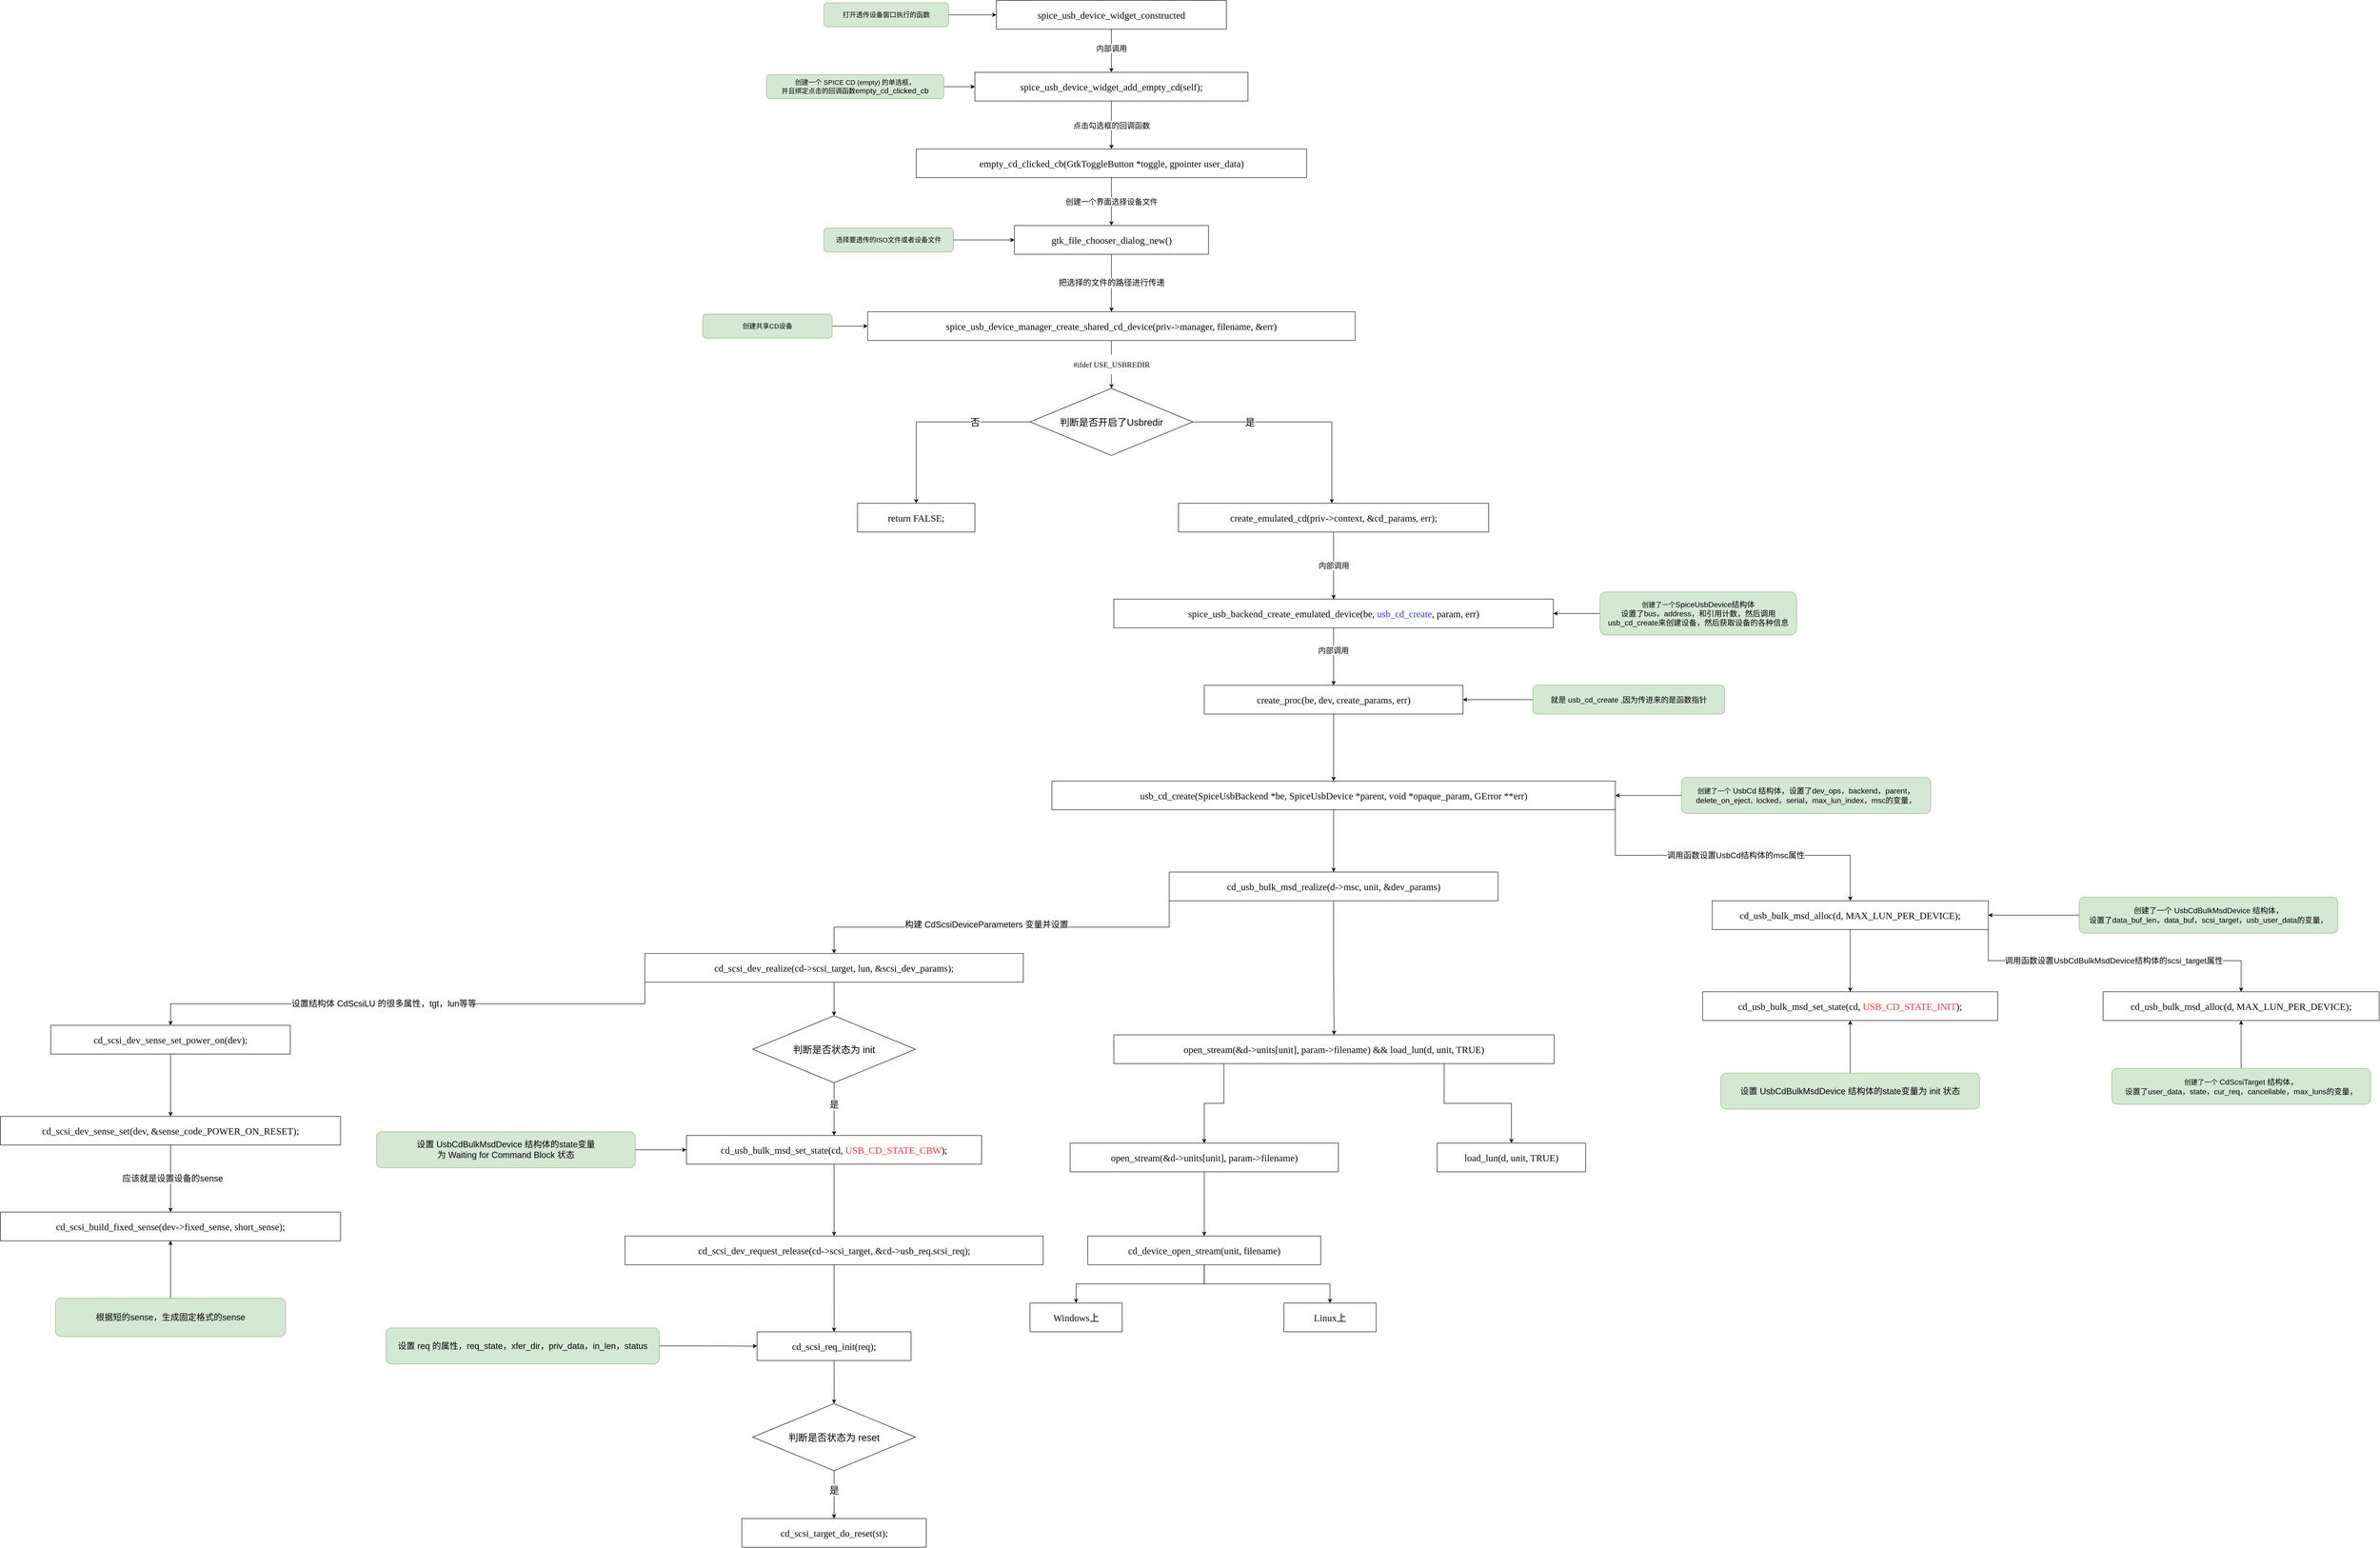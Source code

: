<mxfile version="21.2.1" type="github">
  <diagram name="第 1 页" id="EY6AYwfko7_sltbW0h-Z">
    <mxGraphModel dx="4168" dy="899" grid="1" gridSize="10" guides="1" tooltips="1" connect="1" arrows="1" fold="1" page="1" pageScale="1" pageWidth="827" pageHeight="1169" math="0" shadow="0">
      <root>
        <mxCell id="0" />
        <mxCell id="1" parent="0" />
        <mxCell id="2CJtTAYrKENx-c4gSzAz-6" style="edgeStyle=orthogonalEdgeStyle;rounded=0;orthogonalLoop=1;jettySize=auto;html=1;" edge="1" parent="1" source="2CJtTAYrKENx-c4gSzAz-1" target="2CJtTAYrKENx-c4gSzAz-5">
          <mxGeometry relative="1" as="geometry" />
        </mxCell>
        <mxCell id="2CJtTAYrKENx-c4gSzAz-7" value="&lt;font style=&quot;font-size: 16px;&quot;&gt;内部调用&lt;/font&gt;" style="edgeLabel;html=1;align=center;verticalAlign=middle;resizable=0;points=[];" vertex="1" connectable="0" parent="2CJtTAYrKENx-c4gSzAz-6">
          <mxGeometry x="-0.267" y="1" relative="1" as="geometry">
            <mxPoint x="-1" y="7" as="offset" />
          </mxGeometry>
        </mxCell>
        <mxCell id="2CJtTAYrKENx-c4gSzAz-1" value="&lt;pre style=&quot;background-color: rgb(255, 255, 255); color: rgb(8, 8, 8);&quot;&gt;&lt;font face=&quot;Lucida Console&quot; style=&quot;font-size: 20px;&quot;&gt;spice_usb_device_widget_constructed&lt;/font&gt;&lt;/pre&gt;" style="rounded=0;whiteSpace=wrap;html=1;" vertex="1" parent="1">
          <mxGeometry x="200" y="150" width="480" height="60" as="geometry" />
        </mxCell>
        <mxCell id="2CJtTAYrKENx-c4gSzAz-4" style="edgeStyle=orthogonalEdgeStyle;rounded=0;orthogonalLoop=1;jettySize=auto;html=1;" edge="1" parent="1" source="2CJtTAYrKENx-c4gSzAz-3" target="2CJtTAYrKENx-c4gSzAz-1">
          <mxGeometry relative="1" as="geometry" />
        </mxCell>
        <mxCell id="2CJtTAYrKENx-c4gSzAz-3" value="&lt;font style=&quot;font-size: 14px;&quot;&gt;打开透传设备窗口执行的函数&lt;/font&gt;" style="rounded=1;whiteSpace=wrap;html=1;fillColor=#d5e8d4;strokeColor=#82b366;" vertex="1" parent="1">
          <mxGeometry x="-160" y="155" width="260" height="50" as="geometry" />
        </mxCell>
        <mxCell id="2CJtTAYrKENx-c4gSzAz-11" style="edgeStyle=orthogonalEdgeStyle;rounded=0;orthogonalLoop=1;jettySize=auto;html=1;" edge="1" parent="1" source="2CJtTAYrKENx-c4gSzAz-5" target="2CJtTAYrKENx-c4gSzAz-10">
          <mxGeometry relative="1" as="geometry" />
        </mxCell>
        <mxCell id="2CJtTAYrKENx-c4gSzAz-12" value="&lt;font style=&quot;font-size: 16px;&quot;&gt;点击勾选框的回调函数&lt;/font&gt;" style="edgeLabel;html=1;align=center;verticalAlign=middle;resizable=0;points=[];" vertex="1" connectable="0" parent="2CJtTAYrKENx-c4gSzAz-11">
          <mxGeometry x="0.267" y="2" relative="1" as="geometry">
            <mxPoint x="-2" y="-13" as="offset" />
          </mxGeometry>
        </mxCell>
        <mxCell id="2CJtTAYrKENx-c4gSzAz-5" value="&lt;pre style=&quot;background-color: rgb(255, 255, 255);&quot;&gt;&lt;font style=&quot;font-size: 20px;&quot; face=&quot;Lucida Console&quot; color=&quot;#080808&quot;&gt;spice_usb_device_widget_add_empty_cd(self);&lt;/font&gt;&lt;font color=&quot;#080808&quot;&gt;&lt;br&gt;&lt;/font&gt;&lt;/pre&gt;" style="rounded=0;whiteSpace=wrap;html=1;" vertex="1" parent="1">
          <mxGeometry x="155" y="300" width="570" height="60" as="geometry" />
        </mxCell>
        <mxCell id="2CJtTAYrKENx-c4gSzAz-9" style="edgeStyle=orthogonalEdgeStyle;rounded=0;orthogonalLoop=1;jettySize=auto;html=1;" edge="1" parent="1" source="2CJtTAYrKENx-c4gSzAz-8" target="2CJtTAYrKENx-c4gSzAz-5">
          <mxGeometry relative="1" as="geometry" />
        </mxCell>
        <mxCell id="2CJtTAYrKENx-c4gSzAz-8" value="&lt;div style=&quot;&quot;&gt;&lt;span style=&quot;font-size: 14px; background-color: initial;&quot;&gt;创建一个 SPICE CD (empty) 的&lt;/span&gt;&lt;span style=&quot;font-size: 14px; background-color: initial;&quot;&gt;单选框，&lt;/span&gt;&lt;/div&gt;&lt;font style=&quot;font-size: 14px;&quot;&gt;&lt;div style=&quot;&quot;&gt;&lt;font style=&quot;background-color: initial;&quot;&gt;并且绑定点击的回调函数&lt;/font&gt;&lt;font style=&quot;background-color: initial; font-size: 16px;&quot;&gt;empty_cd_clicked_cb&lt;/font&gt;&lt;/div&gt;&lt;/font&gt;" style="rounded=1;whiteSpace=wrap;html=1;fillColor=#d5e8d4;strokeColor=#82b366;align=center;" vertex="1" parent="1">
          <mxGeometry x="-280" y="305" width="370" height="50" as="geometry" />
        </mxCell>
        <mxCell id="2CJtTAYrKENx-c4gSzAz-14" style="edgeStyle=orthogonalEdgeStyle;rounded=0;orthogonalLoop=1;jettySize=auto;html=1;" edge="1" parent="1" source="2CJtTAYrKENx-c4gSzAz-10" target="2CJtTAYrKENx-c4gSzAz-13">
          <mxGeometry relative="1" as="geometry" />
        </mxCell>
        <mxCell id="2CJtTAYrKENx-c4gSzAz-15" value="&lt;font style=&quot;font-size: 16px;&quot;&gt;创建一个界面选择设备文件&lt;/font&gt;" style="edgeLabel;html=1;align=center;verticalAlign=middle;resizable=0;points=[];" vertex="1" connectable="0" parent="2CJtTAYrKENx-c4gSzAz-14">
          <mxGeometry x="0.2" y="-3" relative="1" as="geometry">
            <mxPoint x="3" y="-10" as="offset" />
          </mxGeometry>
        </mxCell>
        <mxCell id="2CJtTAYrKENx-c4gSzAz-10" value="&lt;pre style=&quot;background-color: rgb(255, 255, 255); font-size: 20px;&quot;&gt;&lt;pre style=&quot;color: rgb(8, 8, 8);&quot;&gt;&lt;font face=&quot;Lucida Console&quot;&gt;empty_cd_clicked_cb(GtkToggleButton *toggle, gpointer user_data)&lt;/font&gt;&lt;/pre&gt;&lt;/pre&gt;" style="rounded=0;whiteSpace=wrap;html=1;" vertex="1" parent="1">
          <mxGeometry x="32.5" y="460" width="815" height="60" as="geometry" />
        </mxCell>
        <mxCell id="2CJtTAYrKENx-c4gSzAz-19" style="edgeStyle=orthogonalEdgeStyle;rounded=0;orthogonalLoop=1;jettySize=auto;html=1;" edge="1" parent="1" source="2CJtTAYrKENx-c4gSzAz-13" target="2CJtTAYrKENx-c4gSzAz-18">
          <mxGeometry relative="1" as="geometry" />
        </mxCell>
        <mxCell id="2CJtTAYrKENx-c4gSzAz-20" value="&lt;font style=&quot;font-size: 17px;&quot;&gt;把选择的文件的路径进行传递&lt;/font&gt;" style="edgeLabel;html=1;align=center;verticalAlign=middle;resizable=0;points=[];" vertex="1" connectable="0" parent="2CJtTAYrKENx-c4gSzAz-19">
          <mxGeometry x="0.234" y="-3" relative="1" as="geometry">
            <mxPoint x="3" y="-14" as="offset" />
          </mxGeometry>
        </mxCell>
        <mxCell id="2CJtTAYrKENx-c4gSzAz-13" value="&lt;pre style=&quot;background-color: rgb(255, 255, 255);&quot;&gt;&lt;font color=&quot;#080808&quot;&gt;&lt;font style=&quot;font-size: 20px;&quot; face=&quot;Lucida Console&quot;&gt;gtk_file_chooser_dialog_new()&lt;/font&gt;&lt;br&gt;&lt;/font&gt;&lt;/pre&gt;" style="rounded=0;whiteSpace=wrap;html=1;" vertex="1" parent="1">
          <mxGeometry x="237.5" y="620" width="405" height="60" as="geometry" />
        </mxCell>
        <mxCell id="2CJtTAYrKENx-c4gSzAz-17" style="edgeStyle=orthogonalEdgeStyle;rounded=0;orthogonalLoop=1;jettySize=auto;html=1;" edge="1" parent="1" source="2CJtTAYrKENx-c4gSzAz-16" target="2CJtTAYrKENx-c4gSzAz-13">
          <mxGeometry relative="1" as="geometry" />
        </mxCell>
        <mxCell id="2CJtTAYrKENx-c4gSzAz-16" value="&lt;div style=&quot;&quot;&gt;&lt;span style=&quot;font-size: 14px;&quot;&gt;选择要透传的ISO文件或者设备文件&lt;/span&gt;&lt;/div&gt;" style="rounded=1;whiteSpace=wrap;html=1;fillColor=#d5e8d4;strokeColor=#82b366;align=center;" vertex="1" parent="1">
          <mxGeometry x="-160" y="625" width="270" height="50" as="geometry" />
        </mxCell>
        <mxCell id="2CJtTAYrKENx-c4gSzAz-22" style="edgeStyle=orthogonalEdgeStyle;rounded=0;orthogonalLoop=1;jettySize=auto;html=1;" edge="1" parent="1" source="2CJtTAYrKENx-c4gSzAz-18" target="2CJtTAYrKENx-c4gSzAz-21">
          <mxGeometry relative="1" as="geometry" />
        </mxCell>
        <mxCell id="2CJtTAYrKENx-c4gSzAz-23" value="&lt;pre style=&quot;color: rgb(8, 8, 8);&quot;&gt;&lt;font style=&quot;font-size: 16px;&quot; face=&quot;Lucida Console&quot;&gt;#ifdef USE_USBREDIR&lt;/font&gt;&lt;/pre&gt;" style="edgeLabel;html=1;align=center;verticalAlign=middle;resizable=0;points=[];" vertex="1" connectable="0" parent="2CJtTAYrKENx-c4gSzAz-22">
          <mxGeometry x="0.301" y="-1" relative="1" as="geometry">
            <mxPoint x="1" y="-15" as="offset" />
          </mxGeometry>
        </mxCell>
        <mxCell id="2CJtTAYrKENx-c4gSzAz-18" value="&lt;pre style=&quot;background-color: rgb(255, 255, 255);&quot;&gt;&lt;pre style=&quot;color: rgb(8, 8, 8);&quot;&gt;&lt;font face=&quot;Lucida Console&quot; style=&quot;font-size: 20px;&quot;&gt;spice_usb_device_manager_create_shared_cd_device(priv-&amp;gt;manager, filename, &amp;amp;err)&lt;/font&gt;&lt;/pre&gt;&lt;/pre&gt;" style="rounded=0;whiteSpace=wrap;html=1;" vertex="1" parent="1">
          <mxGeometry x="-68.75" y="800" width="1017.5" height="60" as="geometry" />
        </mxCell>
        <mxCell id="2CJtTAYrKENx-c4gSzAz-28" style="edgeStyle=orthogonalEdgeStyle;rounded=0;orthogonalLoop=1;jettySize=auto;html=1;" edge="1" parent="1" source="2CJtTAYrKENx-c4gSzAz-21" target="2CJtTAYrKENx-c4gSzAz-25">
          <mxGeometry relative="1" as="geometry">
            <Array as="points">
              <mxPoint x="900" y="1030" />
            </Array>
          </mxGeometry>
        </mxCell>
        <mxCell id="2CJtTAYrKENx-c4gSzAz-31" value="是" style="edgeLabel;html=1;align=center;verticalAlign=middle;resizable=0;points=[];fontSize=20;" vertex="1" connectable="0" parent="2CJtTAYrKENx-c4gSzAz-28">
          <mxGeometry x="-0.525" y="2" relative="1" as="geometry">
            <mxPoint x="9" y="2" as="offset" />
          </mxGeometry>
        </mxCell>
        <mxCell id="2CJtTAYrKENx-c4gSzAz-29" style="edgeStyle=orthogonalEdgeStyle;rounded=0;orthogonalLoop=1;jettySize=auto;html=1;entryX=0.5;entryY=0;entryDx=0;entryDy=0;exitX=0;exitY=0.5;exitDx=0;exitDy=0;" edge="1" parent="1" source="2CJtTAYrKENx-c4gSzAz-21" target="2CJtTAYrKENx-c4gSzAz-24">
          <mxGeometry relative="1" as="geometry" />
        </mxCell>
        <mxCell id="2CJtTAYrKENx-c4gSzAz-30" value="&lt;font style=&quot;font-size: 20px;&quot;&gt;否&lt;/font&gt;" style="edgeLabel;html=1;align=center;verticalAlign=middle;resizable=0;points=[];fontSize=20;" vertex="1" connectable="0" parent="2CJtTAYrKENx-c4gSzAz-29">
          <mxGeometry x="-0.284" relative="1" as="geometry">
            <mxPoint x="31" as="offset" />
          </mxGeometry>
        </mxCell>
        <mxCell id="2CJtTAYrKENx-c4gSzAz-21" value="&lt;font style=&quot;font-size: 20px;&quot;&gt;判断是否开启了Usbredir&lt;/font&gt;" style="rhombus;whiteSpace=wrap;html=1;" vertex="1" parent="1">
          <mxGeometry x="270" y="960" width="340" height="140" as="geometry" />
        </mxCell>
        <mxCell id="2CJtTAYrKENx-c4gSzAz-24" value="&lt;pre style=&quot;background-color: rgb(255, 255, 255);&quot;&gt;&lt;pre style=&quot;color: rgb(8, 8, 8); font-size: 20px;&quot;&gt;&lt;font style=&quot;font-size: 20px;&quot; face=&quot;Lucida Console&quot;&gt;return FALSE;&lt;/font&gt;&lt;/pre&gt;&lt;/pre&gt;" style="rounded=0;whiteSpace=wrap;html=1;" vertex="1" parent="1">
          <mxGeometry x="-90" y="1200" width="245" height="60" as="geometry" />
        </mxCell>
        <mxCell id="2CJtTAYrKENx-c4gSzAz-35" style="edgeStyle=orthogonalEdgeStyle;rounded=0;orthogonalLoop=1;jettySize=auto;html=1;" edge="1" parent="1" source="2CJtTAYrKENx-c4gSzAz-25" target="2CJtTAYrKENx-c4gSzAz-34">
          <mxGeometry relative="1" as="geometry" />
        </mxCell>
        <mxCell id="2CJtTAYrKENx-c4gSzAz-36" value="&lt;font style=&quot;font-size: 16px;&quot;&gt;内部调用&lt;/font&gt;" style="edgeLabel;html=1;align=center;verticalAlign=middle;resizable=0;points=[];" vertex="1" connectable="0" parent="2CJtTAYrKENx-c4gSzAz-35">
          <mxGeometry x="0.143" y="-2" relative="1" as="geometry">
            <mxPoint x="2" y="-10" as="offset" />
          </mxGeometry>
        </mxCell>
        <mxCell id="2CJtTAYrKENx-c4gSzAz-25" value="&lt;pre style=&quot;background-color: rgb(255, 255, 255);&quot;&gt;&lt;pre style=&quot;color: rgb(8, 8, 8);&quot;&gt;&lt;font face=&quot;Lucida Console&quot; style=&quot;font-size: 20px;&quot;&gt;create_emulated_cd(priv-&amp;gt;context, &amp;amp;cd_params, err);&lt;/font&gt;&lt;/pre&gt;&lt;/pre&gt;" style="rounded=0;whiteSpace=wrap;html=1;" vertex="1" parent="1">
          <mxGeometry x="580" y="1200" width="647.5" height="60" as="geometry" />
        </mxCell>
        <mxCell id="2CJtTAYrKENx-c4gSzAz-33" style="edgeStyle=orthogonalEdgeStyle;rounded=0;orthogonalLoop=1;jettySize=auto;html=1;" edge="1" parent="1" source="2CJtTAYrKENx-c4gSzAz-32" target="2CJtTAYrKENx-c4gSzAz-18">
          <mxGeometry relative="1" as="geometry" />
        </mxCell>
        <mxCell id="2CJtTAYrKENx-c4gSzAz-32" value="&lt;div style=&quot;&quot;&gt;&lt;span style=&quot;font-size: 14px;&quot;&gt;创建共享CD设备&lt;/span&gt;&lt;/div&gt;" style="rounded=1;whiteSpace=wrap;html=1;fillColor=#d5e8d4;strokeColor=#82b366;align=center;" vertex="1" parent="1">
          <mxGeometry x="-413" y="805" width="270" height="50" as="geometry" />
        </mxCell>
        <mxCell id="2CJtTAYrKENx-c4gSzAz-43" style="edgeStyle=orthogonalEdgeStyle;rounded=0;orthogonalLoop=1;jettySize=auto;html=1;" edge="1" parent="1" source="2CJtTAYrKENx-c4gSzAz-34" target="2CJtTAYrKENx-c4gSzAz-39">
          <mxGeometry relative="1" as="geometry" />
        </mxCell>
        <mxCell id="2CJtTAYrKENx-c4gSzAz-34" value="&lt;pre style=&quot;background-color: rgb(255, 255, 255);&quot;&gt;&lt;pre style=&quot;&quot;&gt;&lt;pre style=&quot;&quot;&gt;&lt;font style=&quot;font-size: 20px;&quot; face=&quot;Lucida Console&quot;&gt;&lt;font color=&quot;#080808&quot;&gt;spice_usb_backend_create_emulated_device(be, &lt;/font&gt;&lt;font color=&quot;#3333ff&quot;&gt;usb_cd_create&lt;/font&gt;&lt;font color=&quot;#080808&quot;&gt;, param, err)&lt;/font&gt;&lt;/font&gt;&lt;/pre&gt;&lt;/pre&gt;&lt;/pre&gt;" style="rounded=0;whiteSpace=wrap;html=1;" vertex="1" parent="1">
          <mxGeometry x="445" y="1400" width="917.5" height="60" as="geometry" />
        </mxCell>
        <mxCell id="2CJtTAYrKENx-c4gSzAz-38" style="edgeStyle=orthogonalEdgeStyle;rounded=0;orthogonalLoop=1;jettySize=auto;html=1;" edge="1" parent="1" source="2CJtTAYrKENx-c4gSzAz-37" target="2CJtTAYrKENx-c4gSzAz-34">
          <mxGeometry relative="1" as="geometry" />
        </mxCell>
        <mxCell id="2CJtTAYrKENx-c4gSzAz-37" value="&lt;div style=&quot;&quot;&gt;&lt;span style=&quot;font-size: 14px;&quot;&gt;创建了一个&lt;/span&gt;&lt;font style=&quot;font-size: 16px;&quot;&gt;SpiceUsbDevice结构体&lt;br&gt;设置了bus，address，和引用计数，然后调用&lt;br&gt;usb_cd_create来创建设备，然后获取设备的各种信息&lt;/font&gt;&lt;/div&gt;" style="rounded=1;whiteSpace=wrap;html=1;fillColor=#d5e8d4;strokeColor=#82b366;align=center;" vertex="1" parent="1">
          <mxGeometry x="1460" y="1385" width="410" height="90" as="geometry" />
        </mxCell>
        <mxCell id="2CJtTAYrKENx-c4gSzAz-46" style="edgeStyle=orthogonalEdgeStyle;rounded=0;orthogonalLoop=1;jettySize=auto;html=1;" edge="1" parent="1" source="2CJtTAYrKENx-c4gSzAz-39" target="2CJtTAYrKENx-c4gSzAz-45">
          <mxGeometry relative="1" as="geometry" />
        </mxCell>
        <mxCell id="2CJtTAYrKENx-c4gSzAz-39" value="&lt;pre style=&quot;background-color: rgb(255, 255, 255);&quot;&gt;&lt;pre style=&quot;color: rgb(8, 8, 8);&quot;&gt;&lt;pre style=&quot;&quot;&gt;&lt;font face=&quot;Lucida Console&quot; style=&quot;font-size: 20px;&quot;&gt;create_proc(be, dev, create_params, err)&lt;/font&gt;&lt;/pre&gt;&lt;/pre&gt;&lt;/pre&gt;" style="rounded=0;whiteSpace=wrap;html=1;" vertex="1" parent="1">
          <mxGeometry x="633.75" y="1580" width="540" height="60" as="geometry" />
        </mxCell>
        <mxCell id="2CJtTAYrKENx-c4gSzAz-42" style="edgeStyle=orthogonalEdgeStyle;rounded=0;orthogonalLoop=1;jettySize=auto;html=1;" edge="1" parent="1" source="2CJtTAYrKENx-c4gSzAz-41" target="2CJtTAYrKENx-c4gSzAz-39">
          <mxGeometry relative="1" as="geometry" />
        </mxCell>
        <mxCell id="2CJtTAYrKENx-c4gSzAz-41" value="&lt;div style=&quot;&quot;&gt;&lt;font style=&quot;font-size: 16px;&quot;&gt;就是 usb_cd_create ,因为传进来的是函数指针&lt;/font&gt;&lt;/div&gt;" style="rounded=1;whiteSpace=wrap;html=1;fillColor=#d5e8d4;strokeColor=#82b366;align=center;" vertex="1" parent="1">
          <mxGeometry x="1320" y="1580" width="400" height="60" as="geometry" />
        </mxCell>
        <mxCell id="2CJtTAYrKENx-c4gSzAz-44" value="&lt;font style=&quot;font-size: 16px;&quot;&gt;内部调用&lt;/font&gt;" style="edgeLabel;html=1;align=center;verticalAlign=middle;resizable=0;points=[];" vertex="1" connectable="0" parent="1">
          <mxGeometry x="913.75" y="1360" as="geometry">
            <mxPoint x="-11" y="147" as="offset" />
          </mxGeometry>
        </mxCell>
        <mxCell id="2CJtTAYrKENx-c4gSzAz-55" style="edgeStyle=orthogonalEdgeStyle;rounded=0;orthogonalLoop=1;jettySize=auto;html=1;exitX=1;exitY=1;exitDx=0;exitDy=0;" edge="1" parent="1" source="2CJtTAYrKENx-c4gSzAz-45" target="2CJtTAYrKENx-c4gSzAz-49">
          <mxGeometry relative="1" as="geometry" />
        </mxCell>
        <mxCell id="2CJtTAYrKENx-c4gSzAz-56" value="&lt;font style=&quot;font-size: 17px;&quot;&gt;调用函数设置UsbCd结构体的msc属性&lt;/font&gt;" style="edgeLabel;html=1;align=center;verticalAlign=middle;resizable=0;points=[];" vertex="1" connectable="0" parent="2CJtTAYrKENx-c4gSzAz-55">
          <mxGeometry x="0.169" y="-1" relative="1" as="geometry">
            <mxPoint x="-52" as="offset" />
          </mxGeometry>
        </mxCell>
        <mxCell id="2CJtTAYrKENx-c4gSzAz-69" style="edgeStyle=orthogonalEdgeStyle;rounded=0;orthogonalLoop=1;jettySize=auto;html=1;" edge="1" parent="1" source="2CJtTAYrKENx-c4gSzAz-45" target="2CJtTAYrKENx-c4gSzAz-68">
          <mxGeometry relative="1" as="geometry" />
        </mxCell>
        <mxCell id="2CJtTAYrKENx-c4gSzAz-45" value="&lt;pre style=&quot;background-color: rgb(255, 255, 255);&quot;&gt;&lt;pre style=&quot;color: rgb(8, 8, 8);&quot;&gt;&lt;pre style=&quot;font-size: 20px;&quot;&gt;&lt;pre style=&quot;&quot;&gt;&lt;font face=&quot;Lucida Console&quot;&gt;usb_cd_create(SpiceUsbBackend *be, SpiceUsbDevice *parent, void *opaque_param, GError **err)&lt;/font&gt;&lt;/pre&gt;&lt;/pre&gt;&lt;/pre&gt;&lt;/pre&gt;" style="rounded=0;whiteSpace=wrap;html=1;" vertex="1" parent="1">
          <mxGeometry x="315.63" y="1780" width="1176.25" height="60" as="geometry" />
        </mxCell>
        <mxCell id="2CJtTAYrKENx-c4gSzAz-53" style="edgeStyle=orthogonalEdgeStyle;rounded=0;orthogonalLoop=1;jettySize=auto;html=1;" edge="1" parent="1" source="2CJtTAYrKENx-c4gSzAz-47" target="2CJtTAYrKENx-c4gSzAz-45">
          <mxGeometry relative="1" as="geometry" />
        </mxCell>
        <mxCell id="2CJtTAYrKENx-c4gSzAz-47" value="&lt;div style=&quot;&quot;&gt;&lt;span style=&quot;font-size: 14px;&quot;&gt;创建了一个&amp;nbsp;&lt;/span&gt;&lt;font style=&quot;font-size: 16px;&quot;&gt;UsbCd&amp;nbsp;&lt;span style=&quot;background-color: initial;&quot;&gt;结构体，&lt;/span&gt;设置了dev_ops，&lt;/font&gt;&lt;font style=&quot;font-size: 16px;&quot;&gt;backend，&lt;/font&gt;&lt;font style=&quot;font-size: 16px;&quot;&gt;parent，&lt;br&gt;&lt;/font&gt;&lt;font style=&quot;font-size: 16px;&quot;&gt;delete_on_eject&lt;/font&gt;&lt;span style=&quot;font-size: 13px;&quot;&gt;，&lt;/span&gt;&lt;font style=&quot;font-size: 16px;&quot;&gt;locked，serial，max_lun_index，msc的变量，&lt;/font&gt;&lt;br&gt;&lt;/div&gt;" style="rounded=1;whiteSpace=wrap;html=1;fillColor=#d5e8d4;strokeColor=#82b366;align=center;" vertex="1" parent="1">
          <mxGeometry x="1630" y="1772.5" width="520" height="75" as="geometry" />
        </mxCell>
        <mxCell id="2CJtTAYrKENx-c4gSzAz-60" style="edgeStyle=orthogonalEdgeStyle;rounded=0;orthogonalLoop=1;jettySize=auto;html=1;exitX=1;exitY=1;exitDx=0;exitDy=0;" edge="1" parent="1" source="2CJtTAYrKENx-c4gSzAz-49" target="2CJtTAYrKENx-c4gSzAz-59">
          <mxGeometry relative="1" as="geometry" />
        </mxCell>
        <mxCell id="2CJtTAYrKENx-c4gSzAz-61" value="&lt;font style=&quot;font-size: 17px;&quot;&gt;调用函数设置UsbCdBulkMsdDevice结构体的scsi_target属性&lt;/font&gt;" style="edgeLabel;html=1;align=center;verticalAlign=middle;resizable=0;points=[];" vertex="1" connectable="0" parent="2CJtTAYrKENx-c4gSzAz-60">
          <mxGeometry x="-0.245" y="-1" relative="1" as="geometry">
            <mxPoint x="78" as="offset" />
          </mxGeometry>
        </mxCell>
        <mxCell id="2CJtTAYrKENx-c4gSzAz-65" style="edgeStyle=orthogonalEdgeStyle;rounded=0;orthogonalLoop=1;jettySize=auto;html=1;" edge="1" parent="1" source="2CJtTAYrKENx-c4gSzAz-49" target="2CJtTAYrKENx-c4gSzAz-64">
          <mxGeometry relative="1" as="geometry" />
        </mxCell>
        <mxCell id="2CJtTAYrKENx-c4gSzAz-49" value="&lt;pre style=&quot;background-color: rgb(255, 255, 255);&quot;&gt;&lt;pre style=&quot;color: rgb(8, 8, 8);&quot;&gt;&lt;pre style=&quot;&quot;&gt;&lt;pre style=&quot;&quot;&gt;&lt;font style=&quot;font-size: 20px;&quot; face=&quot;Lucida Console&quot;&gt;cd_usb_bulk_msd_alloc(d, MAX_LUN_PER_DEVICE);&lt;/font&gt;&lt;/pre&gt;&lt;/pre&gt;&lt;/pre&gt;&lt;/pre&gt;" style="rounded=0;whiteSpace=wrap;html=1;" vertex="1" parent="1">
          <mxGeometry x="1694" y="2030" width="576.25" height="60" as="geometry" />
        </mxCell>
        <mxCell id="2CJtTAYrKENx-c4gSzAz-58" style="edgeStyle=orthogonalEdgeStyle;rounded=0;orthogonalLoop=1;jettySize=auto;html=1;" edge="1" parent="1" source="2CJtTAYrKENx-c4gSzAz-57" target="2CJtTAYrKENx-c4gSzAz-49">
          <mxGeometry relative="1" as="geometry" />
        </mxCell>
        <mxCell id="2CJtTAYrKENx-c4gSzAz-57" value="&lt;div style=&quot;font-size: 16px;&quot;&gt;&lt;span style=&quot;&quot;&gt;创建了一个&amp;nbsp;&lt;/span&gt;&lt;font style=&quot;font-size: 16px;&quot;&gt;UsbCdBulkMsdDevice&amp;nbsp;&lt;font style=&quot;background-color: initial; font-size: 16px;&quot;&gt;&lt;span style=&quot;background-color: initial;&quot;&gt;结构体，&lt;br&gt;&lt;/span&gt;设置了&lt;/font&gt;&lt;/font&gt;&lt;font style=&quot;font-size: 16px;&quot;&gt;data_buf_len，data_buf，scsi_target，&lt;/font&gt;&lt;font style=&quot;font-size: 16px;&quot;&gt;usb_user_data&lt;/font&gt;&lt;span style=&quot;background-color: initial;&quot;&gt;的变量，&lt;/span&gt;&lt;/div&gt;" style="rounded=1;whiteSpace=wrap;html=1;fillColor=#d5e8d4;strokeColor=#82b366;align=center;" vertex="1" parent="1">
          <mxGeometry x="2460" y="2022.5" width="540" height="75" as="geometry" />
        </mxCell>
        <mxCell id="2CJtTAYrKENx-c4gSzAz-59" value="&lt;pre style=&quot;background-color: rgb(255, 255, 255);&quot;&gt;&lt;pre style=&quot;color: rgb(8, 8, 8);&quot;&gt;&lt;pre style=&quot;&quot;&gt;&lt;pre style=&quot;&quot;&gt;&lt;font style=&quot;font-size: 20px;&quot; face=&quot;Lucida Console&quot;&gt;cd_usb_bulk_msd_alloc(d, MAX_LUN_PER_DEVICE);&lt;/font&gt;&lt;/pre&gt;&lt;/pre&gt;&lt;/pre&gt;&lt;/pre&gt;" style="rounded=0;whiteSpace=wrap;html=1;" vertex="1" parent="1">
          <mxGeometry x="2510" y="2220" width="576.25" height="60" as="geometry" />
        </mxCell>
        <mxCell id="2CJtTAYrKENx-c4gSzAz-63" style="edgeStyle=orthogonalEdgeStyle;rounded=0;orthogonalLoop=1;jettySize=auto;html=1;" edge="1" parent="1" source="2CJtTAYrKENx-c4gSzAz-62" target="2CJtTAYrKENx-c4gSzAz-59">
          <mxGeometry relative="1" as="geometry" />
        </mxCell>
        <mxCell id="2CJtTAYrKENx-c4gSzAz-62" value="&lt;div style=&quot;font-size: 16px;&quot;&gt;&lt;span style=&quot;font-size: 14px;&quot;&gt;创建了一个&amp;nbsp;&lt;/span&gt;&lt;font style=&quot;font-size: 16px;&quot;&gt;&lt;font style=&quot;background-color: initial;&quot;&gt;CdScsiTarget&amp;nbsp;&lt;span style=&quot;background-color: initial;&quot;&gt;结构体，&lt;/span&gt;&lt;br&gt;设置了&lt;/font&gt;&lt;/font&gt;user_data，state，cur_req，cancellable，max_luns&lt;span style=&quot;background-color: initial; font-size: 16px;&quot;&gt;的变量，&lt;/span&gt;&lt;/div&gt;" style="rounded=1;whiteSpace=wrap;html=1;fillColor=#d5e8d4;strokeColor=#82b366;align=center;" vertex="1" parent="1">
          <mxGeometry x="2528.13" y="2380" width="540" height="75" as="geometry" />
        </mxCell>
        <mxCell id="2CJtTAYrKENx-c4gSzAz-64" value="&lt;pre style=&quot;background-color: rgb(255, 255, 255);&quot;&gt;&lt;pre style=&quot;&quot;&gt;&lt;pre style=&quot;&quot;&gt;&lt;pre style=&quot;&quot;&gt;&lt;pre style=&quot;&quot;&gt;&lt;font face=&quot;Lucida Console&quot; style=&quot;font-size: 20px;&quot;&gt;&lt;font color=&quot;#080808&quot;&gt;cd_usb_bulk_msd_set_state(cd, &lt;/font&gt;&lt;font color=&quot;#ff3333&quot;&gt;USB_CD_STATE_INIT&lt;/font&gt;&lt;font color=&quot;#080808&quot;&gt;);&lt;/font&gt;&lt;/font&gt;&lt;/pre&gt;&lt;/pre&gt;&lt;/pre&gt;&lt;/pre&gt;&lt;/pre&gt;" style="rounded=0;whiteSpace=wrap;html=1;" vertex="1" parent="1">
          <mxGeometry x="1674.12" y="2220" width="616" height="60" as="geometry" />
        </mxCell>
        <mxCell id="2CJtTAYrKENx-c4gSzAz-67" style="edgeStyle=orthogonalEdgeStyle;rounded=0;orthogonalLoop=1;jettySize=auto;html=1;" edge="1" parent="1" source="2CJtTAYrKENx-c4gSzAz-66" target="2CJtTAYrKENx-c4gSzAz-64">
          <mxGeometry relative="1" as="geometry" />
        </mxCell>
        <mxCell id="2CJtTAYrKENx-c4gSzAz-66" value="&lt;div style=&quot;font-size: 16px;&quot;&gt;&lt;/div&gt;&lt;font style=&quot;font-size: 18px;&quot;&gt;设置 UsbCdBulkMsdDevice&amp;nbsp;&lt;span style=&quot;background-color: initial;&quot;&gt;结构体&lt;/span&gt;&lt;span style=&quot;background-color: initial;&quot;&gt;的state变量为 init 状态&lt;/span&gt;&lt;/font&gt;&lt;span style=&quot;background-color: initial; font-size: 16px;&quot;&gt;&lt;br&gt;&lt;/span&gt;" style="rounded=1;whiteSpace=wrap;html=1;fillColor=#d5e8d4;strokeColor=#82b366;align=center;" vertex="1" parent="1">
          <mxGeometry x="1712.12" y="2390" width="540" height="75" as="geometry" />
        </mxCell>
        <mxCell id="2CJtTAYrKENx-c4gSzAz-71" style="edgeStyle=orthogonalEdgeStyle;rounded=0;orthogonalLoop=1;jettySize=auto;html=1;exitX=0;exitY=1;exitDx=0;exitDy=0;" edge="1" parent="1" source="2CJtTAYrKENx-c4gSzAz-68" target="2CJtTAYrKENx-c4gSzAz-70">
          <mxGeometry relative="1" as="geometry" />
        </mxCell>
        <mxCell id="2CJtTAYrKENx-c4gSzAz-72" value="&lt;font style=&quot;font-size: 18px;&quot;&gt;构建 CdScsiDeviceParameters 变量并设置&lt;/font&gt;" style="edgeLabel;html=1;align=center;verticalAlign=middle;resizable=0;points=[];" vertex="1" connectable="0" parent="2CJtTAYrKENx-c4gSzAz-71">
          <mxGeometry x="0.332" y="-4" relative="1" as="geometry">
            <mxPoint x="102" y="-1" as="offset" />
          </mxGeometry>
        </mxCell>
        <mxCell id="2CJtTAYrKENx-c4gSzAz-108" style="edgeStyle=orthogonalEdgeStyle;rounded=0;orthogonalLoop=1;jettySize=auto;html=1;" edge="1" parent="1" source="2CJtTAYrKENx-c4gSzAz-68" target="2CJtTAYrKENx-c4gSzAz-107">
          <mxGeometry relative="1" as="geometry" />
        </mxCell>
        <mxCell id="2CJtTAYrKENx-c4gSzAz-68" value="&lt;pre style=&quot;background-color: rgb(255, 255, 255);&quot;&gt;&lt;pre style=&quot;color: rgb(8, 8, 8);&quot;&gt;&lt;pre style=&quot;&quot;&gt;&lt;font face=&quot;Lucida Console&quot; style=&quot;font-size: 20px;&quot;&gt;cd_usb_bulk_msd_realize(d-&amp;gt;msc, unit, &amp;amp;dev_params)&lt;/font&gt;&lt;/pre&gt;&lt;/pre&gt;&lt;/pre&gt;" style="rounded=0;whiteSpace=wrap;html=1;" vertex="1" parent="1">
          <mxGeometry x="560.62" y="1970" width="686.25" height="60" as="geometry" />
        </mxCell>
        <mxCell id="2CJtTAYrKENx-c4gSzAz-76" style="edgeStyle=orthogonalEdgeStyle;rounded=0;orthogonalLoop=1;jettySize=auto;html=1;" edge="1" parent="1" source="2CJtTAYrKENx-c4gSzAz-70" target="2CJtTAYrKENx-c4gSzAz-74">
          <mxGeometry relative="1" as="geometry" />
        </mxCell>
        <mxCell id="2CJtTAYrKENx-c4gSzAz-85" style="edgeStyle=orthogonalEdgeStyle;rounded=0;orthogonalLoop=1;jettySize=auto;html=1;exitX=0;exitY=1;exitDx=0;exitDy=0;" edge="1" parent="1" source="2CJtTAYrKENx-c4gSzAz-70" target="2CJtTAYrKENx-c4gSzAz-84">
          <mxGeometry relative="1" as="geometry" />
        </mxCell>
        <mxCell id="2CJtTAYrKENx-c4gSzAz-87" value="&lt;font style=&quot;font-size: 18px;&quot;&gt;&lt;font style=&quot;font-size: 18px;&quot;&gt;设置结构体 CdScsiLU 的很多属性，&lt;/font&gt;tgt，lun等等&lt;/font&gt;" style="edgeLabel;html=1;align=center;verticalAlign=middle;resizable=0;points=[];" vertex="1" connectable="0" parent="2CJtTAYrKENx-c4gSzAz-85">
          <mxGeometry x="0.438" relative="1" as="geometry">
            <mxPoint x="186" as="offset" />
          </mxGeometry>
        </mxCell>
        <mxCell id="2CJtTAYrKENx-c4gSzAz-70" value="&lt;pre style=&quot;background-color: rgb(255, 255, 255);&quot;&gt;&lt;pre style=&quot;color: rgb(8, 8, 8);&quot;&gt;&lt;pre style=&quot;&quot;&gt;&lt;pre style=&quot;&quot;&gt;&lt;font face=&quot;Lucida Console&quot; style=&quot;font-size: 20px;&quot;&gt;cd_scsi_dev_realize(cd-&amp;gt;scsi_target, lun, &amp;amp;scsi_dev_params);&lt;/font&gt;&lt;/pre&gt;&lt;/pre&gt;&lt;/pre&gt;&lt;/pre&gt;" style="rounded=0;whiteSpace=wrap;html=1;" vertex="1" parent="1">
          <mxGeometry x="-534" y="2140" width="790" height="60" as="geometry" />
        </mxCell>
        <mxCell id="2CJtTAYrKENx-c4gSzAz-83" style="edgeStyle=orthogonalEdgeStyle;rounded=0;orthogonalLoop=1;jettySize=auto;html=1;" edge="1" parent="1" source="2CJtTAYrKENx-c4gSzAz-73" target="2CJtTAYrKENx-c4gSzAz-82">
          <mxGeometry relative="1" as="geometry" />
        </mxCell>
        <mxCell id="2CJtTAYrKENx-c4gSzAz-73" value="&lt;pre style=&quot;background-color: rgb(255, 255, 255);&quot;&gt;&lt;pre style=&quot;&quot;&gt;&lt;pre style=&quot;&quot;&gt;&lt;pre style=&quot;font-size: 20px;&quot;&gt;&lt;pre style=&quot;&quot;&gt;&lt;font face=&quot;Lucida Console&quot;&gt;&lt;font style=&quot;font-size: 20px;&quot;&gt;&lt;font style=&quot;font-size: 20px;&quot; color=&quot;#080808&quot;&gt;cd_usb_bulk_msd_set_state(cd, &lt;/font&gt;&lt;/font&gt;&lt;font color=&quot;#ff3333&quot;&gt;USB_CD_STATE_CBW&lt;/font&gt;);&lt;/font&gt;&lt;br&gt;&lt;/pre&gt;&lt;/pre&gt;&lt;/pre&gt;&lt;/pre&gt;&lt;/pre&gt;" style="rounded=0;whiteSpace=wrap;html=1;" vertex="1" parent="1">
          <mxGeometry x="-447.0" y="2520" width="616" height="60" as="geometry" />
        </mxCell>
        <mxCell id="2CJtTAYrKENx-c4gSzAz-77" style="edgeStyle=orthogonalEdgeStyle;rounded=0;orthogonalLoop=1;jettySize=auto;html=1;" edge="1" parent="1" source="2CJtTAYrKENx-c4gSzAz-74" target="2CJtTAYrKENx-c4gSzAz-73">
          <mxGeometry relative="1" as="geometry" />
        </mxCell>
        <mxCell id="2CJtTAYrKENx-c4gSzAz-79" value="是" style="edgeLabel;html=1;align=center;verticalAlign=middle;resizable=0;points=[];fontSize=19;" vertex="1" connectable="0" parent="2CJtTAYrKENx-c4gSzAz-77">
          <mxGeometry x="-0.291" relative="1" as="geometry">
            <mxPoint y="7" as="offset" />
          </mxGeometry>
        </mxCell>
        <mxCell id="2CJtTAYrKENx-c4gSzAz-74" value="&lt;font style=&quot;font-size: 20px;&quot;&gt;判断是否状态为 init&lt;/font&gt;" style="rhombus;whiteSpace=wrap;html=1;" vertex="1" parent="1">
          <mxGeometry x="-309" y="2270" width="340" height="140" as="geometry" />
        </mxCell>
        <mxCell id="2CJtTAYrKENx-c4gSzAz-81" style="edgeStyle=orthogonalEdgeStyle;rounded=0;orthogonalLoop=1;jettySize=auto;html=1;" edge="1" parent="1" source="2CJtTAYrKENx-c4gSzAz-80" target="2CJtTAYrKENx-c4gSzAz-73">
          <mxGeometry relative="1" as="geometry" />
        </mxCell>
        <mxCell id="2CJtTAYrKENx-c4gSzAz-80" value="&lt;div style=&quot;font-size: 16px;&quot;&gt;&lt;/div&gt;&lt;font style=&quot;font-size: 18px;&quot;&gt;设置 UsbCdBulkMsdDevice&amp;nbsp;&lt;span style=&quot;background-color: initial;&quot;&gt;结构体&lt;/span&gt;&lt;span style=&quot;background-color: initial;&quot;&gt;&lt;span style=&quot;&quot;&gt;的state变量&lt;br&gt;为 Waiting for Command Block&amp;nbsp;状态&lt;/span&gt;&lt;/span&gt;&lt;/font&gt;&lt;span style=&quot;background-color: initial; font-size: 16px;&quot;&gt;&lt;br&gt;&lt;/span&gt;" style="rounded=1;whiteSpace=wrap;html=1;fillColor=#d5e8d4;strokeColor=#82b366;align=center;" vertex="1" parent="1">
          <mxGeometry x="-1094" y="2512.5" width="540" height="75" as="geometry" />
        </mxCell>
        <mxCell id="2CJtTAYrKENx-c4gSzAz-96" style="edgeStyle=orthogonalEdgeStyle;rounded=0;orthogonalLoop=1;jettySize=auto;html=1;" edge="1" parent="1" source="2CJtTAYrKENx-c4gSzAz-82" target="2CJtTAYrKENx-c4gSzAz-95">
          <mxGeometry relative="1" as="geometry" />
        </mxCell>
        <mxCell id="2CJtTAYrKENx-c4gSzAz-82" value="&lt;pre style=&quot;background-color: rgb(255, 255, 255);&quot;&gt;&lt;pre style=&quot;&quot;&gt;&lt;pre style=&quot;&quot;&gt;&lt;pre style=&quot;&quot;&gt;&lt;pre style=&quot;&quot;&gt;&lt;pre style=&quot;color: rgb(8, 8, 8);&quot;&gt;&lt;font face=&quot;Lucida Console&quot; style=&quot;font-size: 20px;&quot;&gt;cd_scsi_dev_request_release(cd-&amp;gt;scsi_target, &amp;amp;cd-&amp;gt;usb_req.scsi_req);&lt;/font&gt;&lt;/pre&gt;&lt;/pre&gt;&lt;/pre&gt;&lt;/pre&gt;&lt;/pre&gt;&lt;/pre&gt;" style="rounded=0;whiteSpace=wrap;html=1;" vertex="1" parent="1">
          <mxGeometry x="-575.5" y="2730" width="873" height="60" as="geometry" />
        </mxCell>
        <mxCell id="2CJtTAYrKENx-c4gSzAz-89" style="edgeStyle=orthogonalEdgeStyle;rounded=0;orthogonalLoop=1;jettySize=auto;html=1;" edge="1" parent="1" source="2CJtTAYrKENx-c4gSzAz-84" target="2CJtTAYrKENx-c4gSzAz-88">
          <mxGeometry relative="1" as="geometry" />
        </mxCell>
        <mxCell id="2CJtTAYrKENx-c4gSzAz-84" value="&lt;pre style=&quot;background-color: rgb(255, 255, 255);&quot;&gt;&lt;pre style=&quot;color: rgb(8, 8, 8);&quot;&gt;&lt;pre style=&quot;&quot;&gt;&lt;pre style=&quot;&quot;&gt;&lt;pre style=&quot;&quot;&gt;&lt;font face=&quot;Lucida Console&quot; style=&quot;font-size: 20px;&quot;&gt;cd_scsi_dev_sense_set_power_on(dev);&lt;/font&gt;&lt;/pre&gt;&lt;/pre&gt;&lt;/pre&gt;&lt;/pre&gt;&lt;/pre&gt;" style="rounded=0;whiteSpace=wrap;html=1;" vertex="1" parent="1">
          <mxGeometry x="-1774" y="2290" width="500" height="60" as="geometry" />
        </mxCell>
        <mxCell id="2CJtTAYrKENx-c4gSzAz-91" style="edgeStyle=orthogonalEdgeStyle;rounded=0;orthogonalLoop=1;jettySize=auto;html=1;" edge="1" parent="1" source="2CJtTAYrKENx-c4gSzAz-88" target="2CJtTAYrKENx-c4gSzAz-90">
          <mxGeometry relative="1" as="geometry" />
        </mxCell>
        <mxCell id="2CJtTAYrKENx-c4gSzAz-94" value="&lt;font style=&quot;font-size: 18px;&quot;&gt;应该就是设置设备的sense&lt;/font&gt;" style="edgeLabel;html=1;align=center;verticalAlign=middle;resizable=0;points=[];" vertex="1" connectable="0" parent="2CJtTAYrKENx-c4gSzAz-91">
          <mxGeometry x="0.174" y="4" relative="1" as="geometry">
            <mxPoint y="-12" as="offset" />
          </mxGeometry>
        </mxCell>
        <mxCell id="2CJtTAYrKENx-c4gSzAz-88" value="&lt;pre style=&quot;background-color: rgb(255, 255, 255);&quot;&gt;&lt;pre style=&quot;color: rgb(8, 8, 8);&quot;&gt;&lt;pre style=&quot;&quot;&gt;&lt;pre style=&quot;&quot;&gt;&lt;pre style=&quot;&quot;&gt;&lt;pre style=&quot;&quot;&gt;&lt;font style=&quot;font-size: 20px;&quot; face=&quot;Lucida Console&quot;&gt;cd_scsi_dev_sense_set(dev, &amp;amp;sense_code_POWER_ON_RESET);&lt;/font&gt;&lt;/pre&gt;&lt;/pre&gt;&lt;/pre&gt;&lt;/pre&gt;&lt;/pre&gt;&lt;/pre&gt;" style="rounded=0;whiteSpace=wrap;html=1;" vertex="1" parent="1">
          <mxGeometry x="-1879" y="2480" width="710" height="60" as="geometry" />
        </mxCell>
        <mxCell id="2CJtTAYrKENx-c4gSzAz-90" value="&lt;pre style=&quot;background-color: rgb(255, 255, 255);&quot;&gt;&lt;pre style=&quot;color: rgb(8, 8, 8);&quot;&gt;&lt;pre style=&quot;&quot;&gt;&lt;pre style=&quot;&quot;&gt;&lt;pre style=&quot;&quot;&gt;&lt;pre style=&quot;&quot;&gt;&lt;pre style=&quot;&quot;&gt;&lt;font style=&quot;font-size: 20px;&quot; face=&quot;Lucida Console&quot;&gt;cd_scsi_build_fixed_sense(dev-&amp;gt;fixed_sense, short_sense);&lt;/font&gt;&lt;/pre&gt;&lt;/pre&gt;&lt;/pre&gt;&lt;/pre&gt;&lt;/pre&gt;&lt;/pre&gt;&lt;/pre&gt;" style="rounded=0;whiteSpace=wrap;html=1;" vertex="1" parent="1">
          <mxGeometry x="-1879" y="2680" width="710" height="60" as="geometry" />
        </mxCell>
        <mxCell id="2CJtTAYrKENx-c4gSzAz-93" style="edgeStyle=orthogonalEdgeStyle;rounded=0;orthogonalLoop=1;jettySize=auto;html=1;" edge="1" parent="1" source="2CJtTAYrKENx-c4gSzAz-92" target="2CJtTAYrKENx-c4gSzAz-90">
          <mxGeometry relative="1" as="geometry" />
        </mxCell>
        <mxCell id="2CJtTAYrKENx-c4gSzAz-92" value="&lt;div style=&quot;font-size: 16px;&quot;&gt;&lt;/div&gt;&lt;span style=&quot;background-color: initial;&quot;&gt;&lt;span style=&quot;font-size: 18px;&quot;&gt;根据短的sense，生成固定格式的sense&lt;/span&gt;&lt;br&gt;&lt;/span&gt;" style="rounded=1;whiteSpace=wrap;html=1;fillColor=#d5e8d4;strokeColor=#82b366;align=center;" vertex="1" parent="1">
          <mxGeometry x="-1764" y="2860" width="480" height="80" as="geometry" />
        </mxCell>
        <mxCell id="2CJtTAYrKENx-c4gSzAz-99" style="edgeStyle=orthogonalEdgeStyle;rounded=0;orthogonalLoop=1;jettySize=auto;html=1;" edge="1" parent="1" source="2CJtTAYrKENx-c4gSzAz-95" target="2CJtTAYrKENx-c4gSzAz-98">
          <mxGeometry relative="1" as="geometry" />
        </mxCell>
        <mxCell id="2CJtTAYrKENx-c4gSzAz-95" value="&lt;pre style=&quot;background-color: rgb(255, 255, 255);&quot;&gt;&lt;pre style=&quot;&quot;&gt;&lt;pre style=&quot;&quot;&gt;&lt;pre style=&quot;&quot;&gt;&lt;pre style=&quot;&quot;&gt;&lt;pre style=&quot;color: rgb(8, 8, 8);&quot;&gt;&lt;pre style=&quot;&quot;&gt;&lt;font face=&quot;Lucida Console&quot; style=&quot;font-size: 20px;&quot;&gt;cd_scsi_req_init(req);&lt;/font&gt;&lt;/pre&gt;&lt;/pre&gt;&lt;/pre&gt;&lt;/pre&gt;&lt;/pre&gt;&lt;/pre&gt;&lt;/pre&gt;" style="rounded=0;whiteSpace=wrap;html=1;" vertex="1" parent="1">
          <mxGeometry x="-299.75" y="2930" width="321.5" height="60" as="geometry" />
        </mxCell>
        <mxCell id="2CJtTAYrKENx-c4gSzAz-101" style="edgeStyle=orthogonalEdgeStyle;rounded=0;orthogonalLoop=1;jettySize=auto;html=1;" edge="1" parent="1" source="2CJtTAYrKENx-c4gSzAz-98" target="2CJtTAYrKENx-c4gSzAz-100">
          <mxGeometry relative="1" as="geometry" />
        </mxCell>
        <mxCell id="2CJtTAYrKENx-c4gSzAz-104" value="&lt;font style=&quot;font-size: 20px;&quot;&gt;是&lt;/font&gt;" style="edgeLabel;html=1;align=center;verticalAlign=middle;resizable=0;points=[];" vertex="1" connectable="0" parent="2CJtTAYrKENx-c4gSzAz-101">
          <mxGeometry x="-0.251" y="-2" relative="1" as="geometry">
            <mxPoint x="2" y="2" as="offset" />
          </mxGeometry>
        </mxCell>
        <mxCell id="2CJtTAYrKENx-c4gSzAz-98" value="&lt;font style=&quot;font-size: 20px;&quot;&gt;判断是否状态为 reset&lt;/font&gt;" style="rhombus;whiteSpace=wrap;html=1;" vertex="1" parent="1">
          <mxGeometry x="-309" y="3080" width="340" height="140" as="geometry" />
        </mxCell>
        <mxCell id="2CJtTAYrKENx-c4gSzAz-100" value="&lt;pre style=&quot;background-color: rgb(255, 255, 255);&quot;&gt;&lt;pre style=&quot;&quot;&gt;&lt;pre style=&quot;&quot;&gt;&lt;pre style=&quot;&quot;&gt;&lt;pre style=&quot;&quot;&gt;&lt;pre style=&quot;color: rgb(8, 8, 8);&quot;&gt;&lt;pre style=&quot;&quot;&gt;&lt;pre style=&quot;&quot;&gt;&lt;font face=&quot;Lucida Console&quot; style=&quot;font-size: 20px;&quot;&gt;cd_scsi_target_do_reset(st);&lt;/font&gt;&lt;/pre&gt;&lt;/pre&gt;&lt;/pre&gt;&lt;/pre&gt;&lt;/pre&gt;&lt;/pre&gt;&lt;/pre&gt;&lt;/pre&gt;" style="rounded=0;whiteSpace=wrap;html=1;" vertex="1" parent="1">
          <mxGeometry x="-331.5" y="3320" width="385" height="60" as="geometry" />
        </mxCell>
        <mxCell id="2CJtTAYrKENx-c4gSzAz-106" style="edgeStyle=orthogonalEdgeStyle;rounded=0;orthogonalLoop=1;jettySize=auto;html=1;" edge="1" parent="1" source="2CJtTAYrKENx-c4gSzAz-105" target="2CJtTAYrKENx-c4gSzAz-95">
          <mxGeometry relative="1" as="geometry" />
        </mxCell>
        <mxCell id="2CJtTAYrKENx-c4gSzAz-105" value="&lt;div style=&quot;font-size: 16px;&quot;&gt;&lt;/div&gt;&lt;font style=&quot;font-size: 18px;&quot;&gt;设置 req 的属性，req_state，xfer_dir，priv_data，in_len，status&lt;/font&gt;&lt;span style=&quot;background-color: initial;&quot;&gt;&lt;br&gt;&lt;/span&gt;" style="rounded=1;whiteSpace=wrap;html=1;fillColor=#d5e8d4;strokeColor=#82b366;align=center;" vertex="1" parent="1">
          <mxGeometry x="-1074" y="2922" width="570" height="75" as="geometry" />
        </mxCell>
        <mxCell id="2CJtTAYrKENx-c4gSzAz-111" style="edgeStyle=orthogonalEdgeStyle;rounded=0;orthogonalLoop=1;jettySize=auto;html=1;exitX=0.25;exitY=1;exitDx=0;exitDy=0;" edge="1" parent="1" source="2CJtTAYrKENx-c4gSzAz-107" target="2CJtTAYrKENx-c4gSzAz-109">
          <mxGeometry relative="1" as="geometry" />
        </mxCell>
        <mxCell id="2CJtTAYrKENx-c4gSzAz-112" style="edgeStyle=orthogonalEdgeStyle;rounded=0;orthogonalLoop=1;jettySize=auto;html=1;exitX=0.75;exitY=1;exitDx=0;exitDy=0;" edge="1" parent="1" source="2CJtTAYrKENx-c4gSzAz-107" target="2CJtTAYrKENx-c4gSzAz-110">
          <mxGeometry relative="1" as="geometry" />
        </mxCell>
        <mxCell id="2CJtTAYrKENx-c4gSzAz-107" value="&lt;pre style=&quot;background-color: rgb(255, 255, 255);&quot;&gt;&lt;pre style=&quot;color: rgb(8, 8, 8);&quot;&gt;&lt;pre style=&quot;&quot;&gt;&lt;pre style=&quot;&quot;&gt;&lt;font face=&quot;Lucida Console&quot; style=&quot;font-size: 20px;&quot;&gt;open_stream(&amp;amp;d-&amp;gt;units[unit], param-&amp;gt;filename) &amp;amp;&amp;amp; load_lun(d, unit, TRUE)&lt;/font&gt;&lt;/pre&gt;&lt;/pre&gt;&lt;/pre&gt;&lt;/pre&gt;" style="rounded=0;whiteSpace=wrap;html=1;" vertex="1" parent="1">
          <mxGeometry x="445" y="2310" width="919.37" height="60" as="geometry" />
        </mxCell>
        <mxCell id="2CJtTAYrKENx-c4gSzAz-114" style="edgeStyle=orthogonalEdgeStyle;rounded=0;orthogonalLoop=1;jettySize=auto;html=1;" edge="1" parent="1" source="2CJtTAYrKENx-c4gSzAz-109" target="2CJtTAYrKENx-c4gSzAz-113">
          <mxGeometry relative="1" as="geometry" />
        </mxCell>
        <mxCell id="2CJtTAYrKENx-c4gSzAz-109" value="&lt;pre style=&quot;background-color: rgb(255, 255, 255);&quot;&gt;&lt;pre style=&quot;color: rgb(8, 8, 8);&quot;&gt;&lt;pre style=&quot;&quot;&gt;&lt;pre style=&quot;&quot;&gt;&lt;font face=&quot;Lucida Console&quot; style=&quot;font-size: 20px;&quot;&gt;open_stream(&amp;amp;d-&amp;gt;units[unit], param-&amp;gt;filename)&lt;/font&gt;&lt;/pre&gt;&lt;/pre&gt;&lt;/pre&gt;&lt;/pre&gt;" style="rounded=0;whiteSpace=wrap;html=1;" vertex="1" parent="1">
          <mxGeometry x="353.75" y="2536" width="560" height="60" as="geometry" />
        </mxCell>
        <mxCell id="2CJtTAYrKENx-c4gSzAz-110" value="&lt;pre style=&quot;background-color: rgb(255, 255, 255);&quot;&gt;&lt;pre style=&quot;color: rgb(8, 8, 8);&quot;&gt;&lt;pre style=&quot;&quot;&gt;&lt;pre style=&quot;&quot;&gt;&lt;pre style=&quot;border-color: var(--border-color);&quot;&gt;&lt;font style=&quot;border-color: var(--border-color); font-size: 20px;&quot; face=&quot;Lucida Console&quot;&gt;load_lun(d, unit, TRUE)&lt;/font&gt;&lt;/pre&gt;&lt;/pre&gt;&lt;/pre&gt;&lt;/pre&gt;&lt;/pre&gt;" style="rounded=0;whiteSpace=wrap;html=1;" vertex="1" parent="1">
          <mxGeometry x="1120" y="2536" width="310" height="60" as="geometry" />
        </mxCell>
        <mxCell id="2CJtTAYrKENx-c4gSzAz-118" style="edgeStyle=orthogonalEdgeStyle;rounded=0;orthogonalLoop=1;jettySize=auto;html=1;" edge="1" parent="1" source="2CJtTAYrKENx-c4gSzAz-113" target="2CJtTAYrKENx-c4gSzAz-115">
          <mxGeometry relative="1" as="geometry" />
        </mxCell>
        <mxCell id="2CJtTAYrKENx-c4gSzAz-119" style="edgeStyle=orthogonalEdgeStyle;rounded=0;orthogonalLoop=1;jettySize=auto;html=1;exitX=0.5;exitY=1;exitDx=0;exitDy=0;" edge="1" parent="1" source="2CJtTAYrKENx-c4gSzAz-113" target="2CJtTAYrKENx-c4gSzAz-116">
          <mxGeometry relative="1" as="geometry" />
        </mxCell>
        <mxCell id="2CJtTAYrKENx-c4gSzAz-113" value="&lt;pre style=&quot;background-color: rgb(255, 255, 255);&quot;&gt;&lt;pre style=&quot;color: rgb(8, 8, 8);&quot;&gt;&lt;pre style=&quot;&quot;&gt;&lt;pre style=&quot;&quot;&gt;&lt;pre style=&quot;&quot;&gt;&lt;font face=&quot;Lucida Console&quot; style=&quot;font-size: 20px;&quot;&gt;cd_device_open_stream(unit, filename)&lt;/font&gt;&lt;/pre&gt;&lt;/pre&gt;&lt;/pre&gt;&lt;/pre&gt;&lt;/pre&gt;" style="rounded=0;whiteSpace=wrap;html=1;" vertex="1" parent="1">
          <mxGeometry x="390.62" y="2730" width="486.25" height="60" as="geometry" />
        </mxCell>
        <mxCell id="2CJtTAYrKENx-c4gSzAz-115" value="&lt;pre style=&quot;background-color: rgb(255, 255, 255);&quot;&gt;&lt;pre style=&quot;color: rgb(8, 8, 8);&quot;&gt;&lt;pre style=&quot;&quot;&gt;&lt;pre style=&quot;&quot;&gt;&lt;pre style=&quot;&quot;&gt;&lt;font face=&quot;Lucida Console&quot; style=&quot;font-size: 20px;&quot;&gt;Windows上&lt;/font&gt;&lt;/pre&gt;&lt;/pre&gt;&lt;/pre&gt;&lt;/pre&gt;&lt;/pre&gt;" style="rounded=0;whiteSpace=wrap;html=1;" vertex="1" parent="1">
          <mxGeometry x="270" y="2870" width="192.5" height="60" as="geometry" />
        </mxCell>
        <mxCell id="2CJtTAYrKENx-c4gSzAz-116" value="&lt;pre style=&quot;background-color: rgb(255, 255, 255);&quot;&gt;&lt;pre style=&quot;color: rgb(8, 8, 8);&quot;&gt;&lt;pre style=&quot;&quot;&gt;&lt;pre style=&quot;&quot;&gt;&lt;pre style=&quot;&quot;&gt;&lt;font face=&quot;Lucida Console&quot; style=&quot;font-size: 20px;&quot;&gt;Linux上&lt;/font&gt;&lt;/pre&gt;&lt;/pre&gt;&lt;/pre&gt;&lt;/pre&gt;&lt;/pre&gt;" style="rounded=0;whiteSpace=wrap;html=1;" vertex="1" parent="1">
          <mxGeometry x="800.0" y="2870" width="192.5" height="60" as="geometry" />
        </mxCell>
      </root>
    </mxGraphModel>
  </diagram>
</mxfile>
